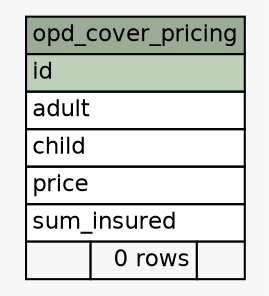 // dot 6.0.1 on Linux 5.19.13-zen1-1-zen
// SchemaSpy rev 590
digraph "opd_cover_pricing" {
  graph [
    rankdir="RL"
    bgcolor="#f7f7f7"
    nodesep="0.18"
    ranksep="0.46"
    fontname="Helvetica"
    fontsize="11"
  ];
  node [
    fontname="Helvetica"
    fontsize="11"
    shape="plaintext"
  ];
  edge [
    arrowsize="0.8"
  ];
  "opd_cover_pricing" [
    label=<
    <TABLE BORDER="0" CELLBORDER="1" CELLSPACING="0" BGCOLOR="#ffffff">
      <TR><TD COLSPAN="3" BGCOLOR="#9bab96" ALIGN="CENTER">opd_cover_pricing</TD></TR>
      <TR><TD PORT="id" COLSPAN="3" BGCOLOR="#bed1b8" ALIGN="LEFT">id</TD></TR>
      <TR><TD PORT="adult" COLSPAN="3" ALIGN="LEFT">adult</TD></TR>
      <TR><TD PORT="child" COLSPAN="3" ALIGN="LEFT">child</TD></TR>
      <TR><TD PORT="price" COLSPAN="3" ALIGN="LEFT">price</TD></TR>
      <TR><TD PORT="sum_insured" COLSPAN="3" ALIGN="LEFT">sum_insured</TD></TR>
      <TR><TD ALIGN="LEFT" BGCOLOR="#f7f7f7">  </TD><TD ALIGN="RIGHT" BGCOLOR="#f7f7f7">0 rows</TD><TD ALIGN="RIGHT" BGCOLOR="#f7f7f7">  </TD></TR>
    </TABLE>>
    URL="tables/opd_cover_pricing.html"
    tooltip="opd_cover_pricing"
  ];
}
